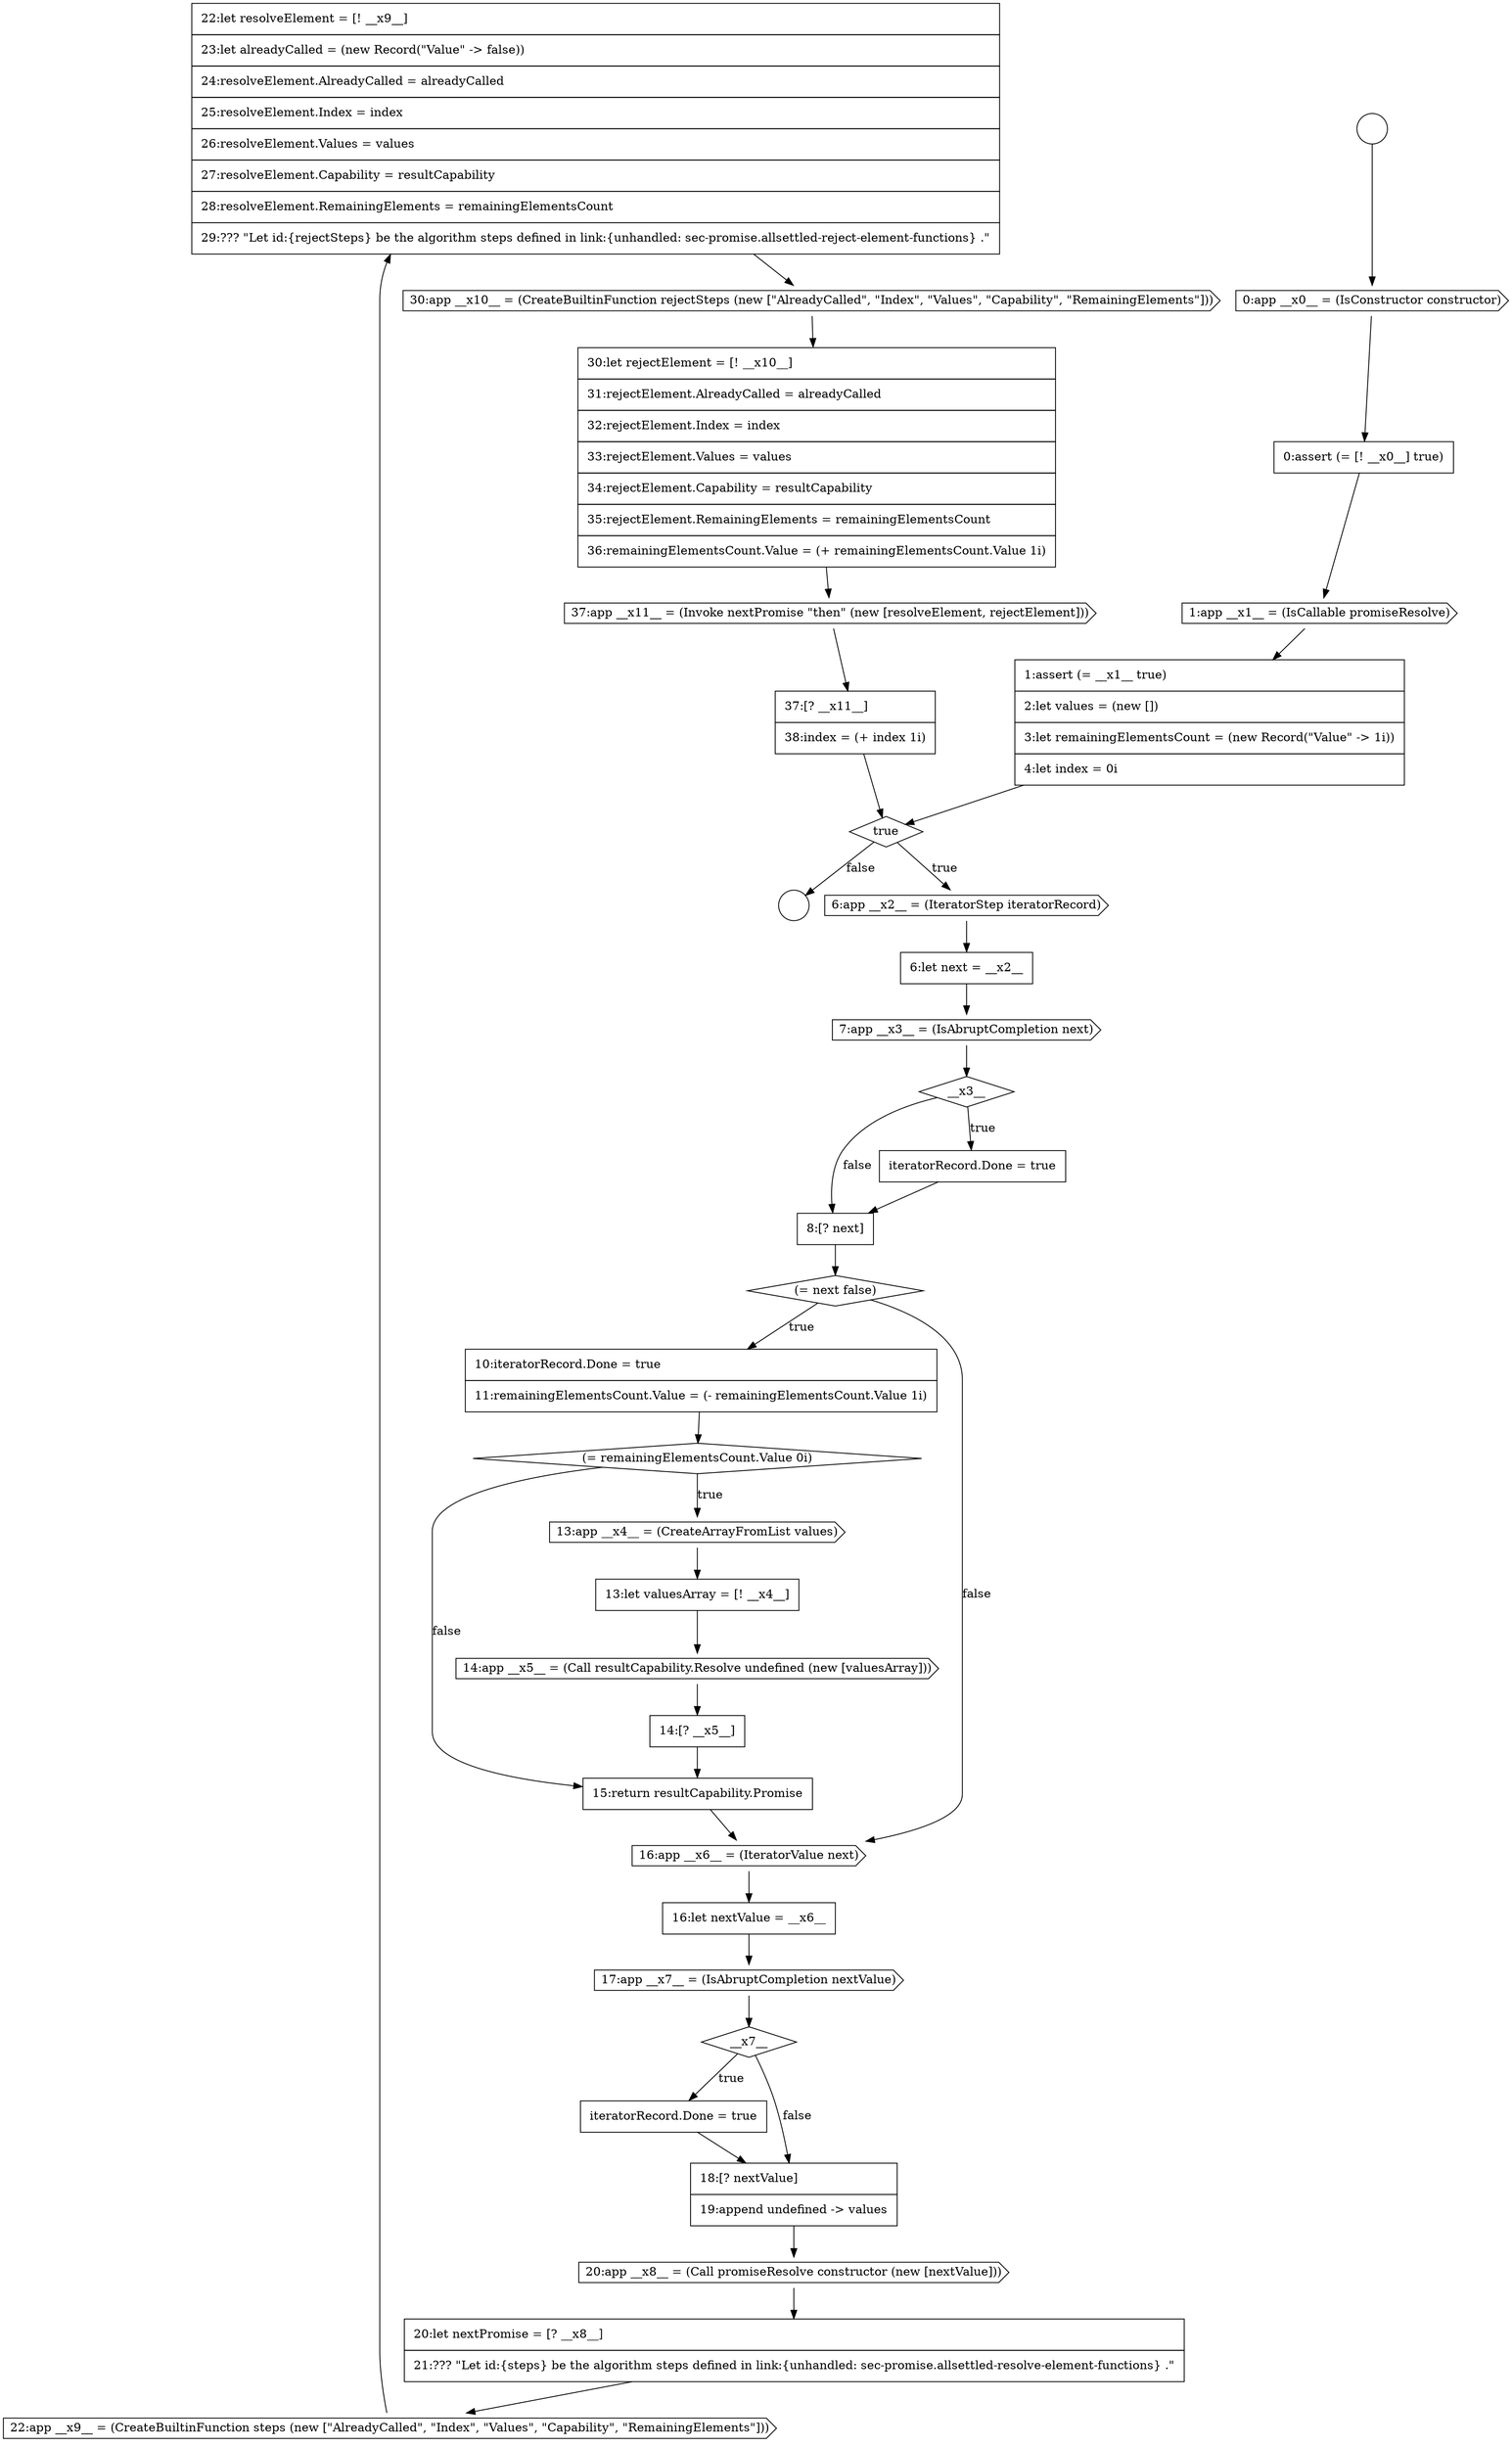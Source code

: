 digraph {
  node18787 [shape=none, margin=0, label=<<font color="black">
    <table border="0" cellborder="1" cellspacing="0" cellpadding="10">
      <tr><td align="left">22:let resolveElement = [! __x9__]</td></tr>
      <tr><td align="left">23:let alreadyCalled = (new Record(&quot;Value&quot; -&gt; false))</td></tr>
      <tr><td align="left">24:resolveElement.AlreadyCalled = alreadyCalled</td></tr>
      <tr><td align="left">25:resolveElement.Index = index</td></tr>
      <tr><td align="left">26:resolveElement.Values = values</td></tr>
      <tr><td align="left">27:resolveElement.Capability = resultCapability</td></tr>
      <tr><td align="left">28:resolveElement.RemainingElements = remainingElementsCount</td></tr>
      <tr><td align="left">29:??? &quot;Let id:{rejectSteps} be the algorithm steps defined in link:{unhandled: sec-promise.allsettled-reject-element-functions} .&quot;</td></tr>
    </table>
  </font>> color="black" fillcolor="white" style=filled]
  node18783 [shape=none, margin=0, label=<<font color="black">
    <table border="0" cellborder="1" cellspacing="0" cellpadding="10">
      <tr><td align="left">18:[? nextValue]</td></tr>
      <tr><td align="left">19:append undefined -&gt; values</td></tr>
    </table>
  </font>> color="black" fillcolor="white" style=filled]
  node18775 [shape=cds, label=<<font color="black">14:app __x5__ = (Call resultCapability.Resolve undefined (new [valuesArray]))</font>> color="black" fillcolor="white" style=filled]
  node18762 [shape=none, margin=0, label=<<font color="black">
    <table border="0" cellborder="1" cellspacing="0" cellpadding="10">
      <tr><td align="left">1:assert (= __x1__ true)</td></tr>
      <tr><td align="left">2:let values = (new [])</td></tr>
      <tr><td align="left">3:let remainingElementsCount = (new Record(&quot;Value&quot; -&gt; 1i))</td></tr>
      <tr><td align="left">4:let index = 0i</td></tr>
    </table>
  </font>> color="black" fillcolor="white" style=filled]
  node18765 [shape=none, margin=0, label=<<font color="black">
    <table border="0" cellborder="1" cellspacing="0" cellpadding="10">
      <tr><td align="left">6:let next = __x2__</td></tr>
    </table>
  </font>> color="black" fillcolor="white" style=filled]
  node18779 [shape=none, margin=0, label=<<font color="black">
    <table border="0" cellborder="1" cellspacing="0" cellpadding="10">
      <tr><td align="left">16:let nextValue = __x6__</td></tr>
    </table>
  </font>> color="black" fillcolor="white" style=filled]
  node18785 [shape=none, margin=0, label=<<font color="black">
    <table border="0" cellborder="1" cellspacing="0" cellpadding="10">
      <tr><td align="left">20:let nextPromise = [? __x8__]</td></tr>
      <tr><td align="left">21:??? &quot;Let id:{steps} be the algorithm steps defined in link:{unhandled: sec-promise.allsettled-resolve-element-functions} .&quot;</td></tr>
    </table>
  </font>> color="black" fillcolor="white" style=filled]
  node18791 [shape=none, margin=0, label=<<font color="black">
    <table border="0" cellborder="1" cellspacing="0" cellpadding="10">
      <tr><td align="left">37:[? __x11__]</td></tr>
      <tr><td align="left">38:index = (+ index 1i)</td></tr>
    </table>
  </font>> color="black" fillcolor="white" style=filled]
  node18772 [shape=diamond, label=<<font color="black">(= remainingElementsCount.Value 0i)</font>> color="black" fillcolor="white" style=filled]
  node18768 [shape=none, margin=0, label=<<font color="black">
    <table border="0" cellborder="1" cellspacing="0" cellpadding="10">
      <tr><td align="left">iteratorRecord.Done = true</td></tr>
    </table>
  </font>> color="black" fillcolor="white" style=filled]
  node18761 [shape=cds, label=<<font color="black">1:app __x1__ = (IsCallable promiseResolve)</font>> color="black" fillcolor="white" style=filled]
  node18781 [shape=diamond, label=<<font color="black">__x7__</font>> color="black" fillcolor="white" style=filled]
  node18778 [shape=cds, label=<<font color="black">16:app __x6__ = (IteratorValue next)</font>> color="black" fillcolor="white" style=filled]
  node18769 [shape=none, margin=0, label=<<font color="black">
    <table border="0" cellborder="1" cellspacing="0" cellpadding="10">
      <tr><td align="left">8:[? next]</td></tr>
    </table>
  </font>> color="black" fillcolor="white" style=filled]
  node18760 [shape=none, margin=0, label=<<font color="black">
    <table border="0" cellborder="1" cellspacing="0" cellpadding="10">
      <tr><td align="left">0:assert (= [! __x0__] true)</td></tr>
    </table>
  </font>> color="black" fillcolor="white" style=filled]
  node18782 [shape=none, margin=0, label=<<font color="black">
    <table border="0" cellborder="1" cellspacing="0" cellpadding="10">
      <tr><td align="left">iteratorRecord.Done = true</td></tr>
    </table>
  </font>> color="black" fillcolor="white" style=filled]
  node18773 [shape=cds, label=<<font color="black">13:app __x4__ = (CreateArrayFromList values)</font>> color="black" fillcolor="white" style=filled]
  node18786 [shape=cds, label=<<font color="black">22:app __x9__ = (CreateBuiltinFunction steps (new [&quot;AlreadyCalled&quot;, &quot;Index&quot;, &quot;Values&quot;, &quot;Capability&quot;, &quot;RemainingElements&quot;]))</font>> color="black" fillcolor="white" style=filled]
  node18777 [shape=none, margin=0, label=<<font color="black">
    <table border="0" cellborder="1" cellspacing="0" cellpadding="10">
      <tr><td align="left">15:return resultCapability.Promise</td></tr>
    </table>
  </font>> color="black" fillcolor="white" style=filled]
  node18774 [shape=none, margin=0, label=<<font color="black">
    <table border="0" cellborder="1" cellspacing="0" cellpadding="10">
      <tr><td align="left">13:let valuesArray = [! __x4__]</td></tr>
    </table>
  </font>> color="black" fillcolor="white" style=filled]
  node18784 [shape=cds, label=<<font color="black">20:app __x8__ = (Call promiseResolve constructor (new [nextValue]))</font>> color="black" fillcolor="white" style=filled]
  node18767 [shape=diamond, label=<<font color="black">__x3__</font>> color="black" fillcolor="white" style=filled]
  node18764 [shape=cds, label=<<font color="black">6:app __x2__ = (IteratorStep iteratorRecord)</font>> color="black" fillcolor="white" style=filled]
  node18789 [shape=none, margin=0, label=<<font color="black">
    <table border="0" cellborder="1" cellspacing="0" cellpadding="10">
      <tr><td align="left">30:let rejectElement = [! __x10__]</td></tr>
      <tr><td align="left">31:rejectElement.AlreadyCalled = alreadyCalled</td></tr>
      <tr><td align="left">32:rejectElement.Index = index</td></tr>
      <tr><td align="left">33:rejectElement.Values = values</td></tr>
      <tr><td align="left">34:rejectElement.Capability = resultCapability</td></tr>
      <tr><td align="left">35:rejectElement.RemainingElements = remainingElementsCount</td></tr>
      <tr><td align="left">36:remainingElementsCount.Value = (+ remainingElementsCount.Value 1i)</td></tr>
    </table>
  </font>> color="black" fillcolor="white" style=filled]
  node18757 [shape=circle label=" " color="black" fillcolor="white" style=filled]
  node18770 [shape=diamond, label=<<font color="black">(= next false)</font>> color="black" fillcolor="white" style=filled]
  node18763 [shape=diamond, label=<<font color="black">true</font>> color="black" fillcolor="white" style=filled]
  node18780 [shape=cds, label=<<font color="black">17:app __x7__ = (IsAbruptCompletion nextValue)</font>> color="black" fillcolor="white" style=filled]
  node18790 [shape=cds, label=<<font color="black">37:app __x11__ = (Invoke nextPromise &quot;then&quot; (new [resolveElement, rejectElement]))</font>> color="black" fillcolor="white" style=filled]
  node18766 [shape=cds, label=<<font color="black">7:app __x3__ = (IsAbruptCompletion next)</font>> color="black" fillcolor="white" style=filled]
  node18771 [shape=none, margin=0, label=<<font color="black">
    <table border="0" cellborder="1" cellspacing="0" cellpadding="10">
      <tr><td align="left">10:iteratorRecord.Done = true</td></tr>
      <tr><td align="left">11:remainingElementsCount.Value = (- remainingElementsCount.Value 1i)</td></tr>
    </table>
  </font>> color="black" fillcolor="white" style=filled]
  node18758 [shape=circle label=" " color="black" fillcolor="white" style=filled]
  node18788 [shape=cds, label=<<font color="black">30:app __x10__ = (CreateBuiltinFunction rejectSteps (new [&quot;AlreadyCalled&quot;, &quot;Index&quot;, &quot;Values&quot;, &quot;Capability&quot;, &quot;RemainingElements&quot;]))</font>> color="black" fillcolor="white" style=filled]
  node18759 [shape=cds, label=<<font color="black">0:app __x0__ = (IsConstructor constructor)</font>> color="black" fillcolor="white" style=filled]
  node18776 [shape=none, margin=0, label=<<font color="black">
    <table border="0" cellborder="1" cellspacing="0" cellpadding="10">
      <tr><td align="left">14:[? __x5__]</td></tr>
    </table>
  </font>> color="black" fillcolor="white" style=filled]
  node18788 -> node18789 [ color="black"]
  node18782 -> node18783 [ color="black"]
  node18770 -> node18771 [label=<<font color="black">true</font>> color="black"]
  node18770 -> node18778 [label=<<font color="black">false</font>> color="black"]
  node18791 -> node18763 [ color="black"]
  node18761 -> node18762 [ color="black"]
  node18784 -> node18785 [ color="black"]
  node18774 -> node18775 [ color="black"]
  node18767 -> node18768 [label=<<font color="black">true</font>> color="black"]
  node18767 -> node18769 [label=<<font color="black">false</font>> color="black"]
  node18778 -> node18779 [ color="black"]
  node18773 -> node18774 [ color="black"]
  node18789 -> node18790 [ color="black"]
  node18757 -> node18759 [ color="black"]
  node18771 -> node18772 [ color="black"]
  node18783 -> node18784 [ color="black"]
  node18763 -> node18764 [label=<<font color="black">true</font>> color="black"]
  node18763 -> node18758 [label=<<font color="black">false</font>> color="black"]
  node18776 -> node18777 [ color="black"]
  node18769 -> node18770 [ color="black"]
  node18779 -> node18780 [ color="black"]
  node18781 -> node18782 [label=<<font color="black">true</font>> color="black"]
  node18781 -> node18783 [label=<<font color="black">false</font>> color="black"]
  node18780 -> node18781 [ color="black"]
  node18766 -> node18767 [ color="black"]
  node18764 -> node18765 [ color="black"]
  node18760 -> node18761 [ color="black"]
  node18762 -> node18763 [ color="black"]
  node18759 -> node18760 [ color="black"]
  node18790 -> node18791 [ color="black"]
  node18772 -> node18773 [label=<<font color="black">true</font>> color="black"]
  node18772 -> node18777 [label=<<font color="black">false</font>> color="black"]
  node18787 -> node18788 [ color="black"]
  node18765 -> node18766 [ color="black"]
  node18775 -> node18776 [ color="black"]
  node18785 -> node18786 [ color="black"]
  node18768 -> node18769 [ color="black"]
  node18786 -> node18787 [ color="black"]
  node18777 -> node18778 [ color="black"]
}
